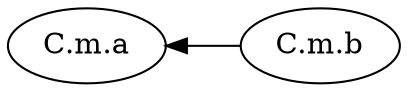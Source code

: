digraph G {
        dir=forward;
        rankdir=RL;
       
        Cmb -> Cma;
        Cma [label="C.m.a"];
        Cmb [label="C.m.b"];
}